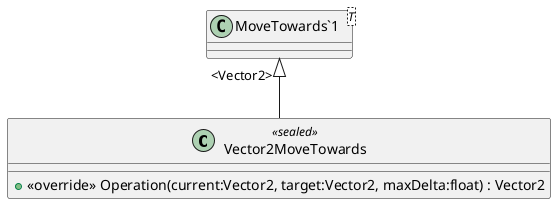 @startuml
class Vector2MoveTowards <<sealed>> {
    + <<override>> Operation(current:Vector2, target:Vector2, maxDelta:float) : Vector2
}
class "MoveTowards`1"<T> {
}
"MoveTowards`1" "<Vector2>" <|-- Vector2MoveTowards
@enduml
